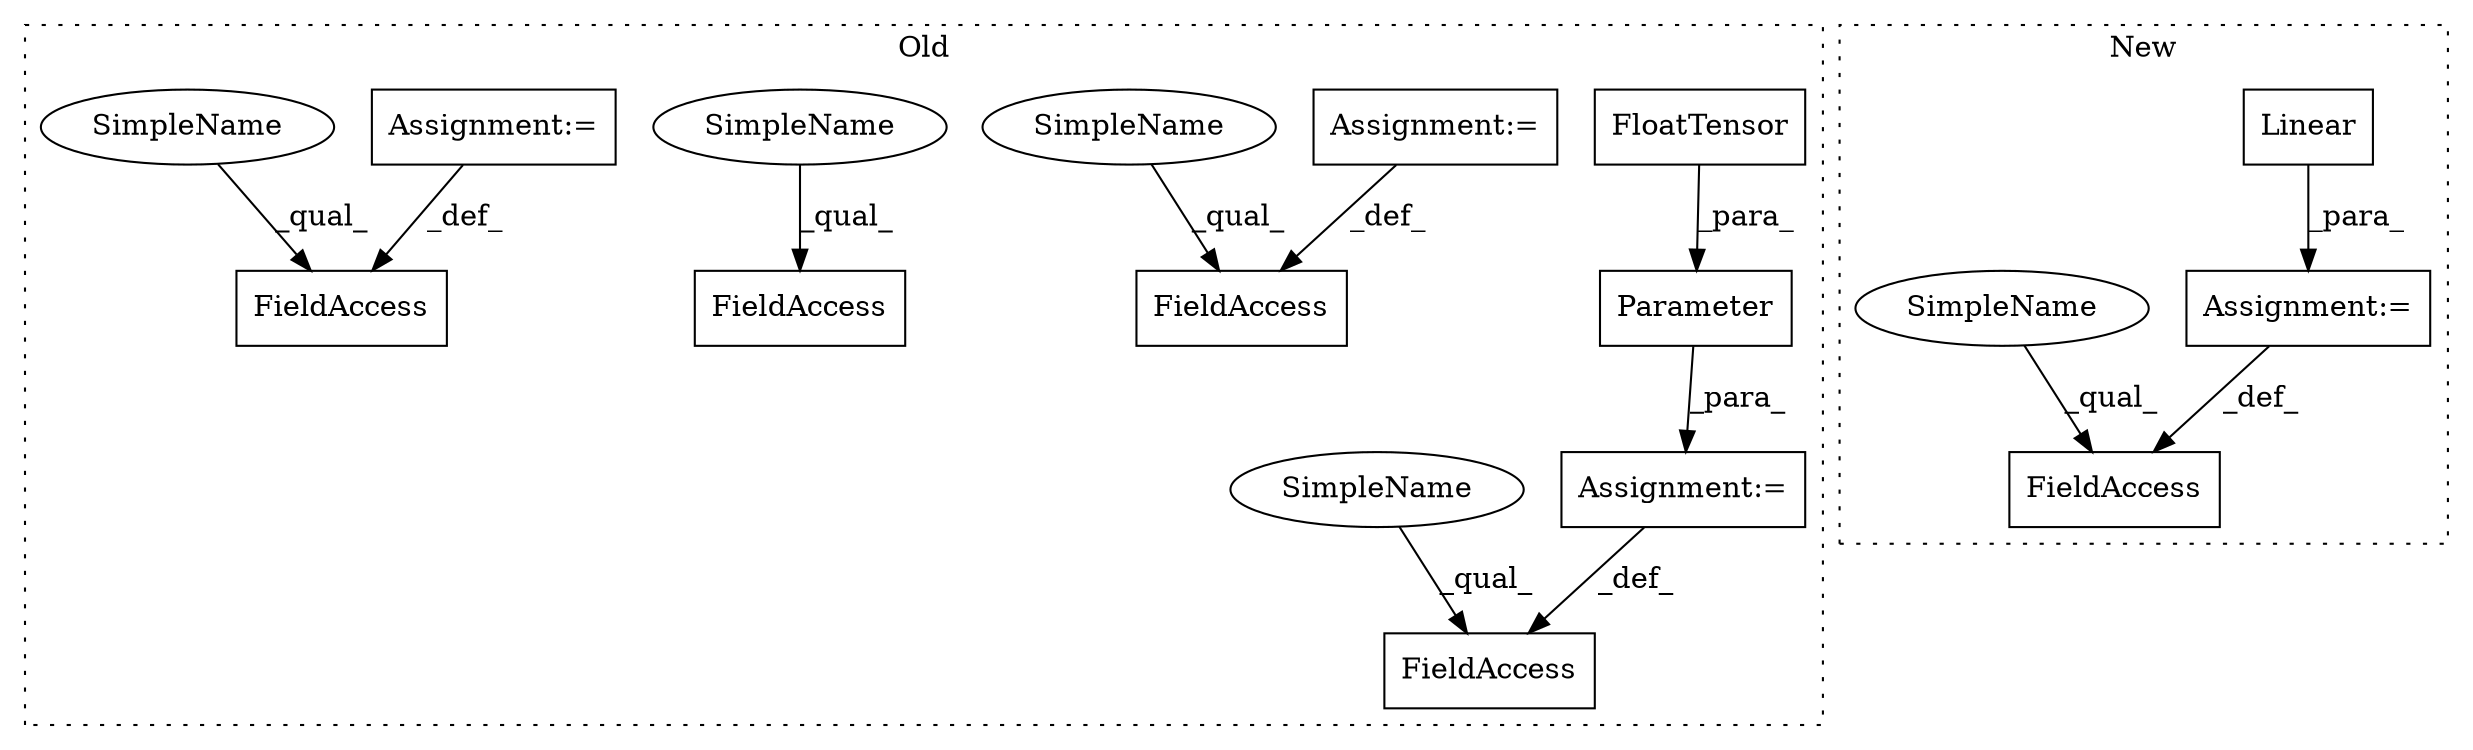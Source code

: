 digraph G {
subgraph cluster0 {
1 [label="FloatTensor" a="32" s="646,708" l="17,2" shape="box"];
3 [label="Parameter" a="32" s="630,710" l="10,1" shape="box"];
4 [label="FieldAccess" a="22" s="615" l="11" shape="box"];
6 [label="FieldAccess" a="22" s="903" l="15" shape="box"];
7 [label="FieldAccess" a="22" s="717" l="11" shape="box"];
8 [label="Assignment:=" a="7" s="626" l="1" shape="box"];
10 [label="Assignment:=" a="7" s="918" l="1" shape="box"];
11 [label="FieldAccess" a="22" s="861" l="14" shape="box"];
12 [label="Assignment:=" a="7" s="875" l="1" shape="box"];
13 [label="SimpleName" a="42" s="717" l="4" shape="ellipse"];
14 [label="SimpleName" a="42" s="615" l="4" shape="ellipse"];
15 [label="SimpleName" a="42" s="861" l="4" shape="ellipse"];
16 [label="SimpleName" a="42" s="903" l="4" shape="ellipse"];
label = "Old";
style="dotted";
}
subgraph cluster1 {
2 [label="Linear" a="32" s="1084,1124" l="7,1" shape="box"];
5 [label="FieldAccess" a="22" s="1067" l="13" shape="box"];
9 [label="Assignment:=" a="7" s="1080" l="1" shape="box"];
17 [label="SimpleName" a="42" s="1067" l="4" shape="ellipse"];
label = "New";
style="dotted";
}
1 -> 3 [label="_para_"];
2 -> 9 [label="_para_"];
3 -> 8 [label="_para_"];
8 -> 4 [label="_def_"];
9 -> 5 [label="_def_"];
10 -> 6 [label="_def_"];
12 -> 11 [label="_def_"];
13 -> 7 [label="_qual_"];
14 -> 4 [label="_qual_"];
15 -> 11 [label="_qual_"];
16 -> 6 [label="_qual_"];
17 -> 5 [label="_qual_"];
}